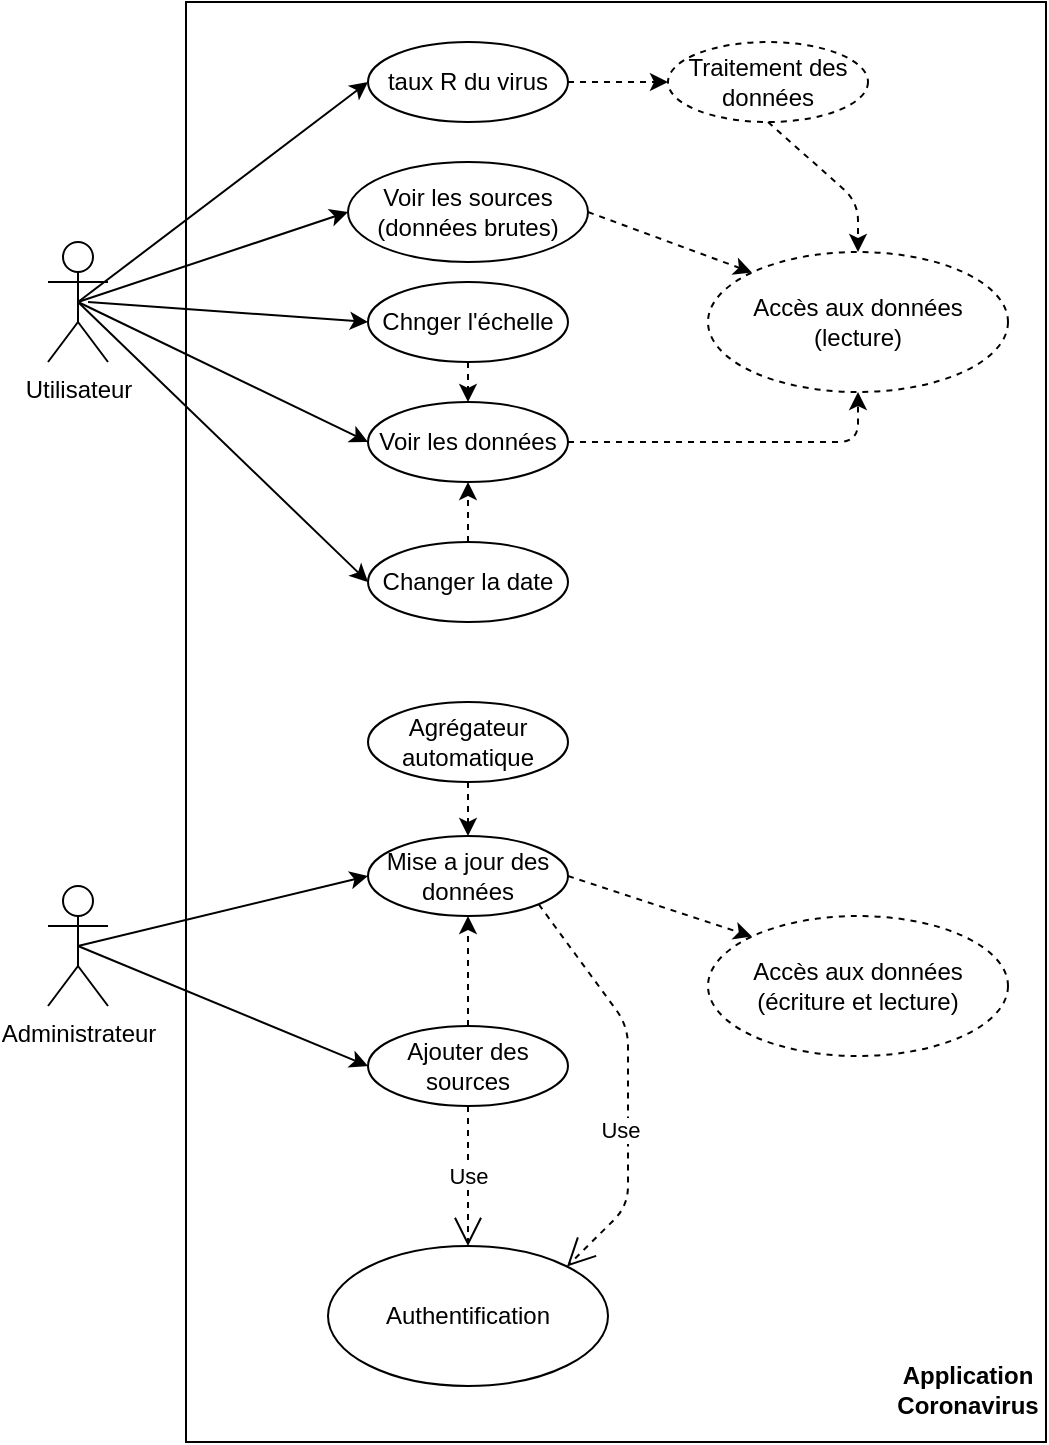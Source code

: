 <mxfile version="13.9.9" type="device"><diagram id="W7PRGZy6A3OHWf_IWzvV" name="Page-1"><mxGraphModel dx="1086" dy="840" grid="1" gridSize="10" guides="1" tooltips="1" connect="1" arrows="1" fold="1" page="1" pageScale="1" pageWidth="827" pageHeight="1169" math="0" shadow="0"><root><mxCell id="0"/><mxCell id="1" parent="0"/><mxCell id="Sk84JYHPin6J62dBIlgi-3" value="" style="rounded=0;whiteSpace=wrap;html=1;" parent="1" vertex="1"><mxGeometry x="199" y="30" width="430" height="720" as="geometry"/></mxCell><mxCell id="UH6hqWK-zKNZkn8MHM9C-1" value="Utilisateur&lt;br&gt;" style="shape=umlActor;verticalLabelPosition=bottom;verticalAlign=top;html=1;" parent="1" vertex="1"><mxGeometry x="130" y="150" width="30" height="60" as="geometry"/></mxCell><mxCell id="UH6hqWK-zKNZkn8MHM9C-2" value="Administrateur&lt;br&gt;" style="shape=umlActor;verticalLabelPosition=bottom;verticalAlign=top;html=1;" parent="1" vertex="1"><mxGeometry x="130" y="472" width="30" height="60" as="geometry"/></mxCell><mxCell id="UH6hqWK-zKNZkn8MHM9C-4" value="Voir les données" style="ellipse;whiteSpace=wrap;html=1;align=center;" parent="1" vertex="1"><mxGeometry x="290" y="230" width="100" height="40" as="geometry"/></mxCell><mxCell id="UH6hqWK-zKNZkn8MHM9C-5" value="Chnger l'échelle" style="ellipse;whiteSpace=wrap;html=1;align=center;" parent="1" vertex="1"><mxGeometry x="290" y="170" width="100" height="40" as="geometry"/></mxCell><mxCell id="UH6hqWK-zKNZkn8MHM9C-6" value="Voir les sources (données brutes)" style="ellipse;whiteSpace=wrap;html=1;align=center;" parent="1" vertex="1"><mxGeometry x="280" y="110" width="120" height="50" as="geometry"/></mxCell><mxCell id="UH6hqWK-zKNZkn8MHM9C-7" value="Ajouter des sources" style="ellipse;whiteSpace=wrap;html=1;align=center;" parent="1" vertex="1"><mxGeometry x="290" y="542" width="100" height="40" as="geometry"/></mxCell><mxCell id="UH6hqWK-zKNZkn8MHM9C-8" value="Mise a jour des données" style="ellipse;whiteSpace=wrap;html=1;align=center;" parent="1" vertex="1"><mxGeometry x="290" y="447" width="100" height="40" as="geometry"/></mxCell><mxCell id="UH6hqWK-zKNZkn8MHM9C-10" value="" style="endArrow=classic;html=1;entryX=0;entryY=0.5;entryDx=0;entryDy=0;" parent="1" target="UH6hqWK-zKNZkn8MHM9C-6" edge="1"><mxGeometry width="50" height="50" relative="1" as="geometry"><mxPoint x="145" y="180" as="sourcePoint"/><mxPoint x="440" y="290" as="targetPoint"/></mxGeometry></mxCell><mxCell id="UH6hqWK-zKNZkn8MHM9C-11" value="" style="endArrow=classic;html=1;entryX=0;entryY=0.5;entryDx=0;entryDy=0;" parent="1" target="UH6hqWK-zKNZkn8MHM9C-5" edge="1"><mxGeometry width="50" height="50" relative="1" as="geometry"><mxPoint x="150" y="180" as="sourcePoint"/><mxPoint x="290" y="145" as="targetPoint"/></mxGeometry></mxCell><mxCell id="UH6hqWK-zKNZkn8MHM9C-12" value="" style="endArrow=classic;html=1;entryX=0;entryY=0.5;entryDx=0;entryDy=0;exitX=0.5;exitY=0.5;exitDx=0;exitDy=0;exitPerimeter=0;" parent="1" source="UH6hqWK-zKNZkn8MHM9C-1" target="UH6hqWK-zKNZkn8MHM9C-4" edge="1"><mxGeometry width="50" height="50" relative="1" as="geometry"><mxPoint x="180" y="195" as="sourcePoint"/><mxPoint x="300" y="155" as="targetPoint"/></mxGeometry></mxCell><mxCell id="UH6hqWK-zKNZkn8MHM9C-13" value="" style="endArrow=classic;html=1;entryX=0;entryY=0.5;entryDx=0;entryDy=0;exitX=0.5;exitY=0.5;exitDx=0;exitDy=0;exitPerimeter=0;" parent="1" source="UH6hqWK-zKNZkn8MHM9C-2" target="UH6hqWK-zKNZkn8MHM9C-7" edge="1"><mxGeometry width="50" height="50" relative="1" as="geometry"><mxPoint x="180" y="462" as="sourcePoint"/><mxPoint x="310" y="372" as="targetPoint"/></mxGeometry></mxCell><mxCell id="UH6hqWK-zKNZkn8MHM9C-17" value="Accès aux données (lecture)" style="ellipse;whiteSpace=wrap;html=1;align=center;dashed=1;" parent="1" vertex="1"><mxGeometry x="460" y="155" width="150" height="70" as="geometry"/></mxCell><mxCell id="UH6hqWK-zKNZkn8MHM9C-18" value="Accès aux données (écriture et lecture)" style="ellipse;whiteSpace=wrap;html=1;align=center;dashed=1;" parent="1" vertex="1"><mxGeometry x="460" y="487" width="150" height="70" as="geometry"/></mxCell><mxCell id="UH6hqWK-zKNZkn8MHM9C-19" value="Traitement des données" style="ellipse;whiteSpace=wrap;html=1;align=center;dashed=1;" parent="1" vertex="1"><mxGeometry x="440" y="50" width="100" height="40" as="geometry"/></mxCell><mxCell id="UH6hqWK-zKNZkn8MHM9C-20" value="taux R du virus" style="ellipse;whiteSpace=wrap;html=1;align=center;" parent="1" vertex="1"><mxGeometry x="290" y="50" width="100" height="40" as="geometry"/></mxCell><mxCell id="UH6hqWK-zKNZkn8MHM9C-21" value="" style="endArrow=classic;html=1;entryX=0;entryY=0.5;entryDx=0;entryDy=0;exitX=0.5;exitY=0.5;exitDx=0;exitDy=0;exitPerimeter=0;" parent="1" source="UH6hqWK-zKNZkn8MHM9C-2" target="UH6hqWK-zKNZkn8MHM9C-8" edge="1"><mxGeometry width="50" height="50" relative="1" as="geometry"><mxPoint x="155" y="512" as="sourcePoint"/><mxPoint x="300" y="572" as="targetPoint"/></mxGeometry></mxCell><mxCell id="UH6hqWK-zKNZkn8MHM9C-22" value="" style="endArrow=classic;html=1;dashed=1;exitX=1;exitY=0.5;exitDx=0;exitDy=0;entryX=0;entryY=0;entryDx=0;entryDy=0;" parent="1" source="UH6hqWK-zKNZkn8MHM9C-8" target="UH6hqWK-zKNZkn8MHM9C-18" edge="1"><mxGeometry width="50" height="50" relative="1" as="geometry"><mxPoint x="400" y="452" as="sourcePoint"/><mxPoint x="450" y="402" as="targetPoint"/></mxGeometry></mxCell><mxCell id="UH6hqWK-zKNZkn8MHM9C-24" value="" style="endArrow=classic;html=1;dashed=1;exitX=1;exitY=0.5;exitDx=0;exitDy=0;entryX=0.5;entryY=1;entryDx=0;entryDy=0;" parent="1" source="UH6hqWK-zKNZkn8MHM9C-4" target="UH6hqWK-zKNZkn8MHM9C-17" edge="1"><mxGeometry width="50" height="50" relative="1" as="geometry"><mxPoint x="390" y="405" as="sourcePoint"/><mxPoint x="481.967" y="395.251" as="targetPoint"/><Array as="points"><mxPoint x="535" y="250"/></Array></mxGeometry></mxCell><mxCell id="UH6hqWK-zKNZkn8MHM9C-25" value="" style="endArrow=classic;html=1;dashed=1;exitX=1;exitY=0.5;exitDx=0;exitDy=0;entryX=0;entryY=0;entryDx=0;entryDy=0;" parent="1" source="UH6hqWK-zKNZkn8MHM9C-6" target="UH6hqWK-zKNZkn8MHM9C-17" edge="1"><mxGeometry width="50" height="50" relative="1" as="geometry"><mxPoint x="400" y="260" as="sourcePoint"/><mxPoint x="545" y="235" as="targetPoint"/></mxGeometry></mxCell><mxCell id="UH6hqWK-zKNZkn8MHM9C-26" value="" style="endArrow=classic;html=1;dashed=1;exitX=0.5;exitY=1;exitDx=0;exitDy=0;entryX=0.5;entryY=0;entryDx=0;entryDy=0;" parent="1" source="UH6hqWK-zKNZkn8MHM9C-5" target="UH6hqWK-zKNZkn8MHM9C-4" edge="1"><mxGeometry width="50" height="50" relative="1" as="geometry"><mxPoint x="410" y="270" as="sourcePoint"/><mxPoint x="555" y="245" as="targetPoint"/></mxGeometry></mxCell><mxCell id="UH6hqWK-zKNZkn8MHM9C-27" value="" style="endArrow=classic;html=1;entryX=0;entryY=0.5;entryDx=0;entryDy=0;exitX=0.5;exitY=0.5;exitDx=0;exitDy=0;exitPerimeter=0;" parent="1" source="UH6hqWK-zKNZkn8MHM9C-1" target="UH6hqWK-zKNZkn8MHM9C-20" edge="1"><mxGeometry width="50" height="50" relative="1" as="geometry"><mxPoint x="155" y="190" as="sourcePoint"/><mxPoint x="290" y="145" as="targetPoint"/></mxGeometry></mxCell><mxCell id="UH6hqWK-zKNZkn8MHM9C-28" value="" style="endArrow=classic;html=1;dashed=1;exitX=1;exitY=0.5;exitDx=0;exitDy=0;entryX=0;entryY=0.5;entryDx=0;entryDy=0;" parent="1" source="UH6hqWK-zKNZkn8MHM9C-20" target="UH6hqWK-zKNZkn8MHM9C-19" edge="1"><mxGeometry width="50" height="50" relative="1" as="geometry"><mxPoint x="410" y="145" as="sourcePoint"/><mxPoint x="491.967" y="175.251" as="targetPoint"/></mxGeometry></mxCell><mxCell id="UH6hqWK-zKNZkn8MHM9C-29" value="" style="endArrow=classic;html=1;dashed=1;exitX=0.5;exitY=1;exitDx=0;exitDy=0;entryX=0.5;entryY=0;entryDx=0;entryDy=0;" parent="1" source="UH6hqWK-zKNZkn8MHM9C-19" target="UH6hqWK-zKNZkn8MHM9C-17" edge="1"><mxGeometry width="50" height="50" relative="1" as="geometry"><mxPoint x="420" y="155" as="sourcePoint"/><mxPoint x="501.967" y="185.251" as="targetPoint"/><Array as="points"><mxPoint x="535" y="130"/></Array></mxGeometry></mxCell><mxCell id="UH6hqWK-zKNZkn8MHM9C-30" value="" style="endArrow=classic;html=1;dashed=1;exitX=0.5;exitY=0;exitDx=0;exitDy=0;entryX=0.5;entryY=1;entryDx=0;entryDy=0;" parent="1" source="UH6hqWK-zKNZkn8MHM9C-7" target="UH6hqWK-zKNZkn8MHM9C-8" edge="1"><mxGeometry width="50" height="50" relative="1" as="geometry"><mxPoint x="360" y="332" as="sourcePoint"/><mxPoint x="370" y="522" as="targetPoint"/></mxGeometry></mxCell><mxCell id="N1ZP83jwYmZalf_szfUD-1" value="Authentification" style="ellipse;whiteSpace=wrap;html=1;" parent="1" vertex="1"><mxGeometry x="270" y="652" width="140" height="70" as="geometry"/></mxCell><mxCell id="N1ZP83jwYmZalf_szfUD-2" value="Use" style="endArrow=open;endSize=12;dashed=1;html=1;exitX=0.5;exitY=1;exitDx=0;exitDy=0;" parent="1" source="UH6hqWK-zKNZkn8MHM9C-7" target="N1ZP83jwYmZalf_szfUD-1" edge="1"><mxGeometry width="160" relative="1" as="geometry"><mxPoint x="510" y="432" as="sourcePoint"/><mxPoint x="670" y="432" as="targetPoint"/></mxGeometry></mxCell><mxCell id="N1ZP83jwYmZalf_szfUD-3" value="Use" style="endArrow=open;endSize=12;dashed=1;html=1;exitX=1;exitY=1;exitDx=0;exitDy=0;entryX=1;entryY=0;entryDx=0;entryDy=0;" parent="1" source="UH6hqWK-zKNZkn8MHM9C-8" target="N1ZP83jwYmZalf_szfUD-1" edge="1"><mxGeometry x="0.221" y="-4" width="160" relative="1" as="geometry"><mxPoint x="350" y="592" as="sourcePoint"/><mxPoint x="350" y="662" as="targetPoint"/><Array as="points"><mxPoint x="420" y="542"/><mxPoint x="420" y="632"/></Array><mxPoint as="offset"/></mxGeometry></mxCell><mxCell id="Sk84JYHPin6J62dBIlgi-4" value="Application Coronavirus" style="text;html=1;strokeColor=none;fillColor=none;align=center;verticalAlign=middle;whiteSpace=wrap;rounded=0;fontStyle=1" parent="1" vertex="1"><mxGeometry x="560" y="710" width="60" height="27" as="geometry"/></mxCell><mxCell id="Sk84JYHPin6J62dBIlgi-5" value="Changer la date" style="ellipse;whiteSpace=wrap;html=1;align=center;" parent="1" vertex="1"><mxGeometry x="290" y="300" width="100" height="40" as="geometry"/></mxCell><mxCell id="Sk84JYHPin6J62dBIlgi-6" value="" style="endArrow=classic;html=1;entryX=0;entryY=0.5;entryDx=0;entryDy=0;exitX=0.5;exitY=0.5;exitDx=0;exitDy=0;exitPerimeter=0;" parent="1" source="UH6hqWK-zKNZkn8MHM9C-1" target="Sk84JYHPin6J62dBIlgi-5" edge="1"><mxGeometry width="50" height="50" relative="1" as="geometry"><mxPoint x="155" y="190" as="sourcePoint"/><mxPoint x="300" y="260" as="targetPoint"/></mxGeometry></mxCell><mxCell id="Sk84JYHPin6J62dBIlgi-7" value="" style="endArrow=classic;html=1;dashed=1;entryX=0.5;entryY=1;entryDx=0;entryDy=0;exitX=0.5;exitY=0;exitDx=0;exitDy=0;" parent="1" source="Sk84JYHPin6J62dBIlgi-5" target="UH6hqWK-zKNZkn8MHM9C-4" edge="1"><mxGeometry width="50" height="50" relative="1" as="geometry"><mxPoint x="790" y="210" as="sourcePoint"/><mxPoint x="350" y="240" as="targetPoint"/></mxGeometry></mxCell><mxCell id="TRn-zhWATvVrcQ90Kerk-2" value="Agrégateur automatique" style="ellipse;whiteSpace=wrap;html=1;align=center;" parent="1" vertex="1"><mxGeometry x="290" y="380" width="100" height="40" as="geometry"/></mxCell><mxCell id="TRn-zhWATvVrcQ90Kerk-3" value="" style="endArrow=classic;html=1;dashed=1;exitX=0.5;exitY=1;exitDx=0;exitDy=0;" parent="1" source="TRn-zhWATvVrcQ90Kerk-2" target="UH6hqWK-zKNZkn8MHM9C-8" edge="1"><mxGeometry width="50" height="50" relative="1" as="geometry"><mxPoint x="350" y="220" as="sourcePoint"/><mxPoint x="350" y="240" as="targetPoint"/></mxGeometry></mxCell></root></mxGraphModel></diagram></mxfile>